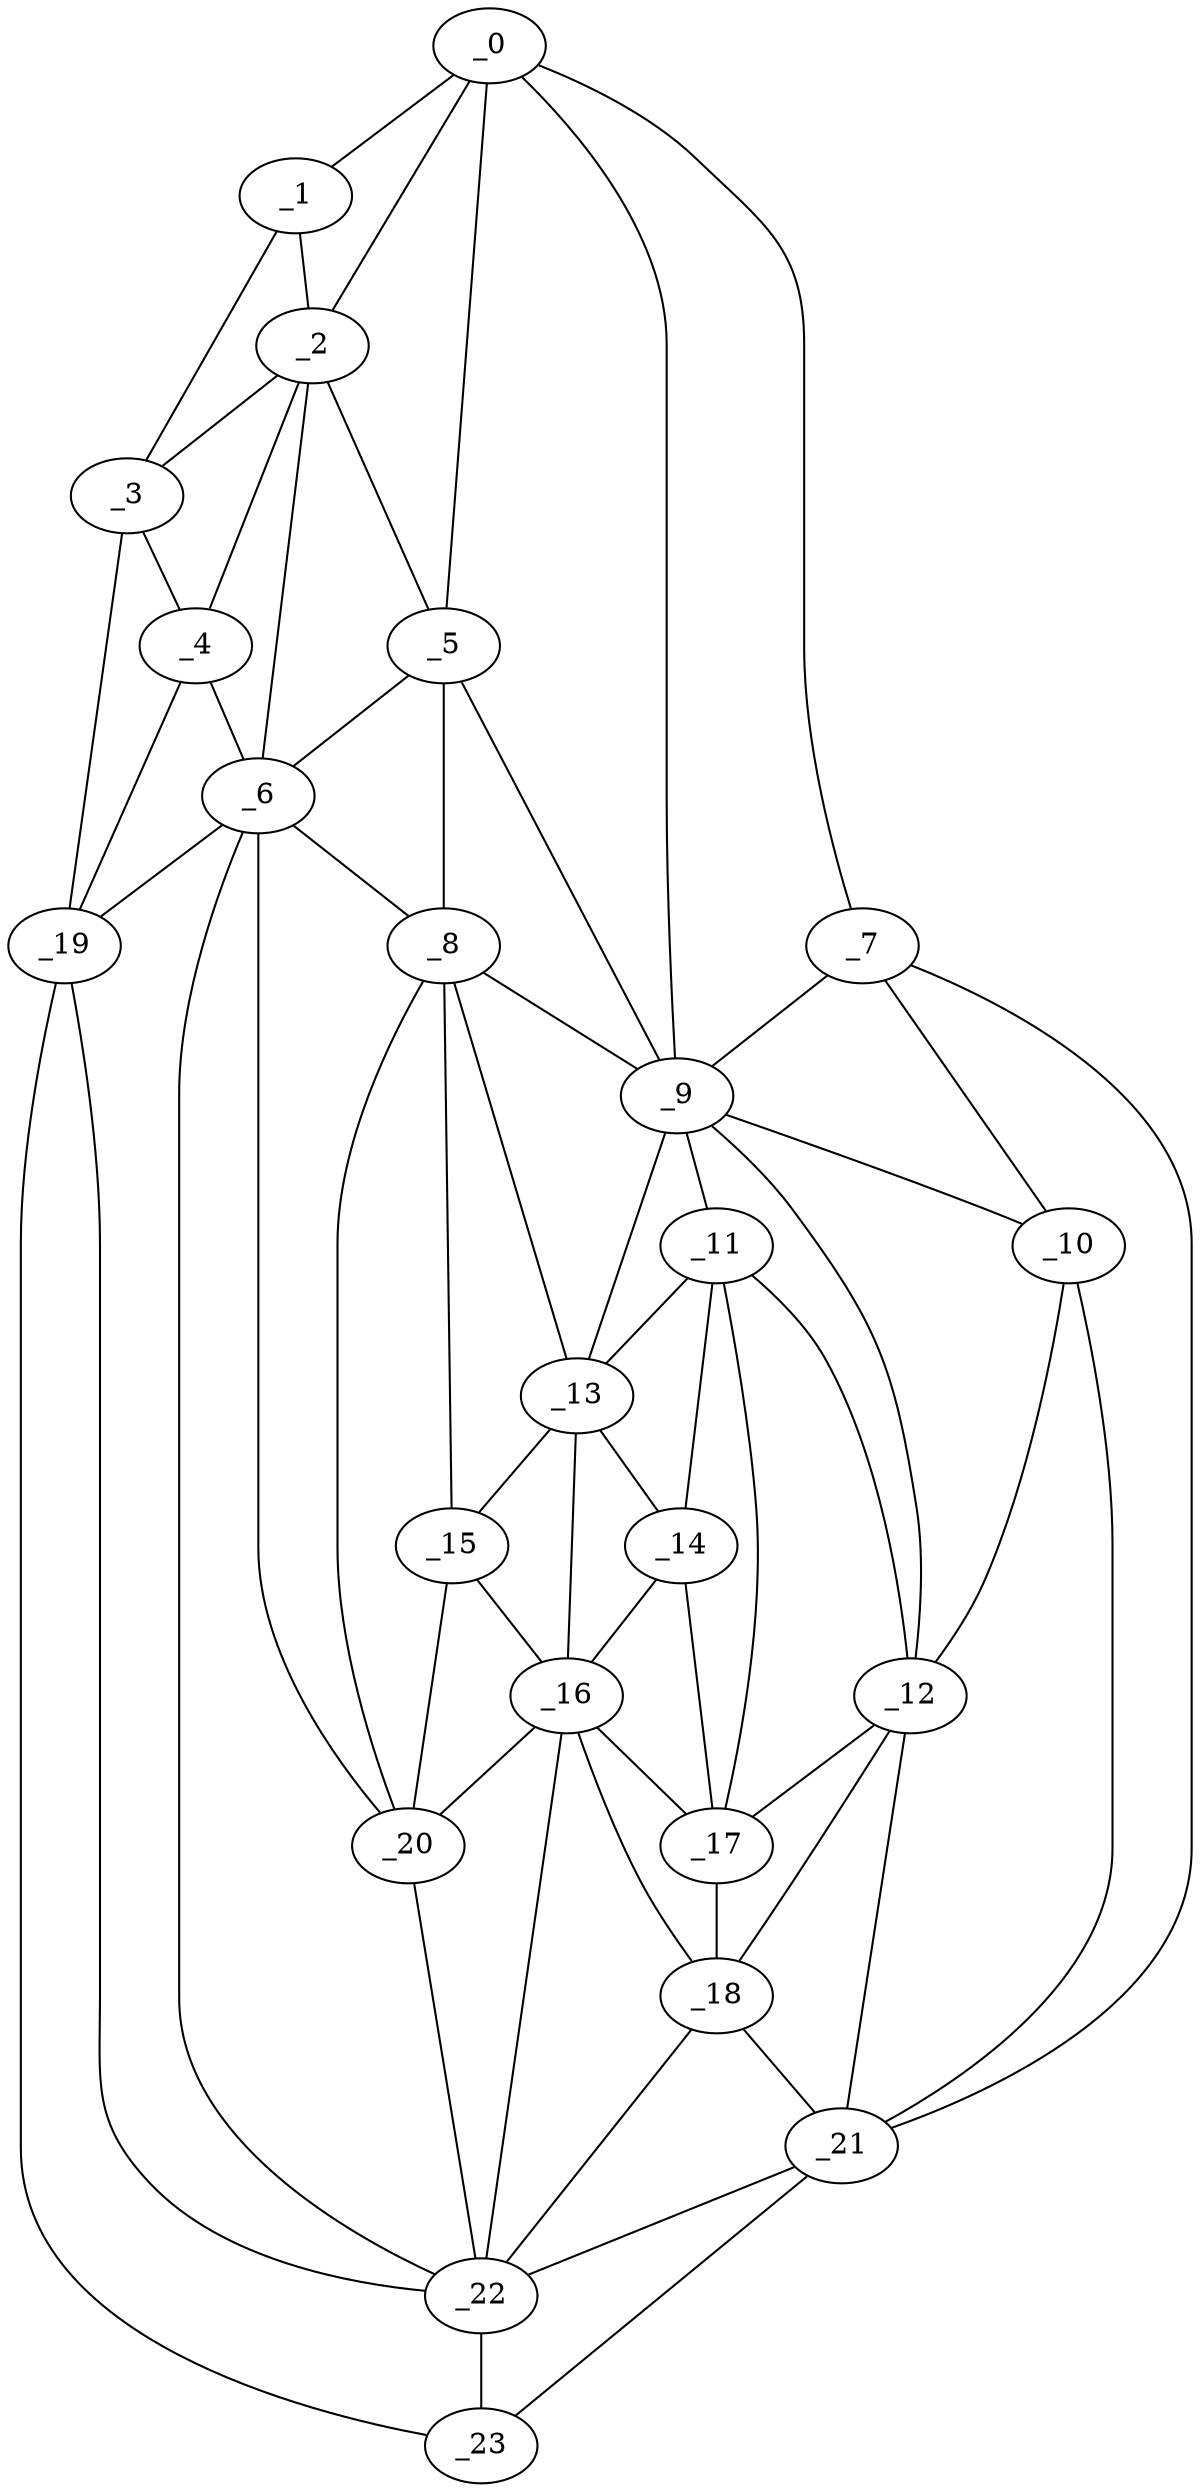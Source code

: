 graph "obj39__230.gxl" {
	_0	 [x=14,
		y=27];
	_1	 [x=18,
		y=12];
	_0 -- _1	 [valence=1];
	_2	 [x=31,
		y=23];
	_0 -- _2	 [valence=2];
	_5	 [x=69,
		y=57];
	_0 -- _5	 [valence=2];
	_7	 [x=74,
		y=125];
	_0 -- _7	 [valence=1];
	_9	 [x=77,
		y=83];
	_0 -- _9	 [valence=2];
	_1 -- _2	 [valence=1];
	_3	 [x=55,
		y=2];
	_1 -- _3	 [valence=1];
	_2 -- _3	 [valence=2];
	_4	 [x=68,
		y=8];
	_2 -- _4	 [valence=1];
	_2 -- _5	 [valence=2];
	_6	 [x=72,
		y=39];
	_2 -- _6	 [valence=2];
	_3 -- _4	 [valence=2];
	_19	 [x=110,
		y=26];
	_3 -- _19	 [valence=1];
	_4 -- _6	 [valence=1];
	_4 -- _19	 [valence=2];
	_5 -- _6	 [valence=2];
	_8	 [x=77,
		y=60];
	_5 -- _8	 [valence=1];
	_5 -- _9	 [valence=2];
	_6 -- _8	 [valence=2];
	_6 -- _19	 [valence=2];
	_20	 [x=110,
		y=48];
	_6 -- _20	 [valence=2];
	_22	 [x=112,
		y=42];
	_6 -- _22	 [valence=2];
	_7 -- _9	 [valence=2];
	_10	 [x=80,
		y=106];
	_7 -- _10	 [valence=2];
	_21	 [x=110,
		y=115];
	_7 -- _21	 [valence=1];
	_8 -- _9	 [valence=2];
	_13	 [x=85,
		y=71];
	_8 -- _13	 [valence=1];
	_15	 [x=107,
		y=61];
	_8 -- _15	 [valence=2];
	_8 -- _20	 [valence=2];
	_9 -- _10	 [valence=1];
	_11	 [x=83,
		y=81];
	_9 -- _11	 [valence=1];
	_12	 [x=83,
		y=99];
	_9 -- _12	 [valence=2];
	_9 -- _13	 [valence=2];
	_10 -- _12	 [valence=2];
	_10 -- _21	 [valence=1];
	_11 -- _12	 [valence=2];
	_11 -- _13	 [valence=2];
	_14	 [x=106,
		y=76];
	_11 -- _14	 [valence=2];
	_17	 [x=107,
		y=91];
	_11 -- _17	 [valence=2];
	_12 -- _17	 [valence=2];
	_18	 [x=108,
		y=97];
	_12 -- _18	 [valence=2];
	_12 -- _21	 [valence=2];
	_13 -- _14	 [valence=2];
	_13 -- _15	 [valence=1];
	_16	 [x=107,
		y=66];
	_13 -- _16	 [valence=2];
	_14 -- _16	 [valence=1];
	_14 -- _17	 [valence=1];
	_15 -- _16	 [valence=2];
	_15 -- _20	 [valence=1];
	_16 -- _17	 [valence=2];
	_16 -- _18	 [valence=2];
	_16 -- _20	 [valence=2];
	_16 -- _22	 [valence=2];
	_17 -- _18	 [valence=2];
	_18 -- _21	 [valence=1];
	_18 -- _22	 [valence=2];
	_19 -- _22	 [valence=2];
	_23	 [x=113,
		y=31];
	_19 -- _23	 [valence=1];
	_20 -- _22	 [valence=2];
	_21 -- _22	 [valence=1];
	_21 -- _23	 [valence=1];
	_22 -- _23	 [valence=2];
}
